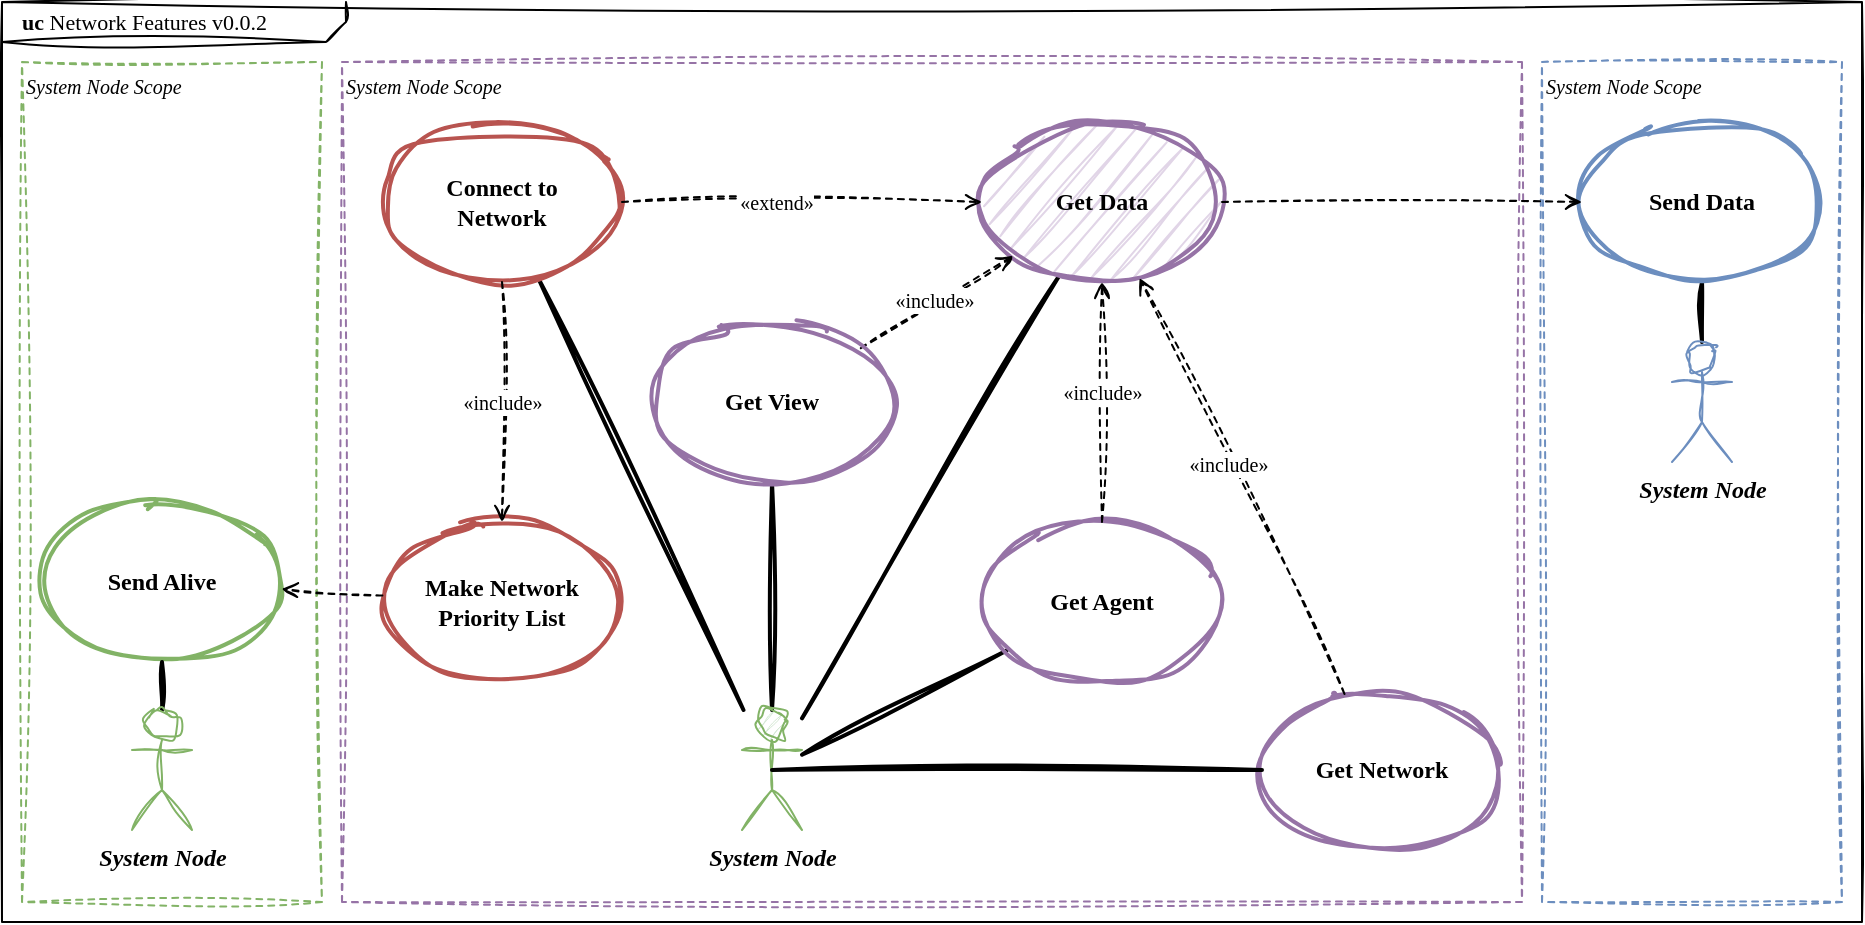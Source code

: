 <mxfile version="24.2.1" type="device" pages="2">
  <diagram name="uc-network" id="OPhyT8jhqSgWvVwYSWGB">
    <mxGraphModel dx="1317" dy="678" grid="1" gridSize="10" guides="1" tooltips="1" connect="1" arrows="1" fold="1" page="1" pageScale="1" pageWidth="1169" pageHeight="827" math="0" shadow="0">
      <root>
        <mxCell id="0" />
        <mxCell id="1" parent="0" />
        <mxCell id="RLzSlAPk3jwJpsq7z313-33" value="&lt;p style=&quot;margin:0px;margin-top:4px;margin-left:10px;text-align:left;&quot;&gt;&lt;b&gt;uc&lt;/b&gt;   Network Features v0.0.2&lt;/p&gt;&lt;p style=&quot;margin:0px;margin-top:4px;margin-left:10px;text-align:left;&quot;&gt;&lt;br&gt;&lt;/p&gt;" style="html=1;shape=mxgraph.sysml.package;align=left;spacingLeft=5;verticalAlign=top;spacingTop=-3;labelX=172.67;html=1;overflow=fill;fontFamily=Comic Sans MS;fontSize=11;labelBackgroundColor=none;fillColor=default;strokeColor=default;fontColor=default;sketch=1;curveFitting=1;jiggle=2;" parent="1" vertex="1">
          <mxGeometry width="930" height="460" as="geometry" />
        </mxCell>
        <mxCell id="RLzSlAPk3jwJpsq7z313-40" value="System Node Scope" style="rounded=0;whiteSpace=wrap;html=1;fontFamily=Comic Sans MS;fontSize=10;labelBackgroundColor=default;dashed=1;verticalAlign=top;align=left;fontStyle=2;sketch=1;curveFitting=1;jiggle=2;fillColor=none;strokeColor=#9673a6;" parent="1" vertex="1">
          <mxGeometry x="170" y="30" width="590" height="420" as="geometry" />
        </mxCell>
        <mxCell id="RLzSlAPk3jwJpsq7z313-41" value="System Node Scope" style="rounded=0;whiteSpace=wrap;html=1;fontFamily=Comic Sans MS;fontSize=10;labelBackgroundColor=default;dashed=1;verticalAlign=top;align=left;fontStyle=2;sketch=1;curveFitting=1;jiggle=2;fillColor=none;strokeColor=#6c8ebf;" parent="1" vertex="1">
          <mxGeometry x="770" y="30" width="150" height="420" as="geometry" />
        </mxCell>
        <mxCell id="RLzSlAPk3jwJpsq7z313-38" value="System Node Scope" style="rounded=0;whiteSpace=wrap;html=1;fontFamily=Comic Sans MS;fontSize=10;labelBackgroundColor=default;dashed=1;verticalAlign=top;align=left;fontStyle=2;sketch=1;curveFitting=1;jiggle=2;fillColor=none;strokeColor=#82b366;" parent="1" vertex="1">
          <mxGeometry x="10" y="30" width="150" height="420" as="geometry" />
        </mxCell>
        <mxCell id="RLzSlAPk3jwJpsq7z313-16" style="edgeStyle=none;rounded=0;orthogonalLoop=1;jettySize=auto;html=1;strokeColor=default;align=center;verticalAlign=middle;fontFamily=Comic Sans MS;fontSize=11;fontColor=default;labelBackgroundColor=default;endArrow=none;endFill=0;strokeWidth=2;sketch=1;curveFitting=1;jiggle=2;" parent="1" source="RLzSlAPk3jwJpsq7z313-4" target="RLzSlAPk3jwJpsq7z313-7" edge="1">
          <mxGeometry relative="1" as="geometry" />
        </mxCell>
        <mxCell id="RLzSlAPk3jwJpsq7z313-17" style="edgeStyle=none;rounded=0;orthogonalLoop=1;jettySize=auto;html=1;strokeColor=default;align=center;verticalAlign=middle;fontFamily=Comic Sans MS;fontSize=11;fontColor=default;labelBackgroundColor=default;endArrow=none;endFill=0;strokeWidth=2;sketch=1;curveFitting=1;jiggle=2;" parent="1" source="RLzSlAPk3jwJpsq7z313-4" target="RLzSlAPk3jwJpsq7z313-6" edge="1">
          <mxGeometry relative="1" as="geometry" />
        </mxCell>
        <mxCell id="RLzSlAPk3jwJpsq7z313-18" style="edgeStyle=none;rounded=0;orthogonalLoop=1;jettySize=auto;html=1;strokeColor=default;align=center;verticalAlign=middle;fontFamily=Comic Sans MS;fontSize=11;fontColor=default;labelBackgroundColor=default;endArrow=none;endFill=0;sketch=1;curveFitting=1;jiggle=2;strokeWidth=2;" parent="1" source="RLzSlAPk3jwJpsq7z313-4" target="RLzSlAPk3jwJpsq7z313-8" edge="1">
          <mxGeometry relative="1" as="geometry" />
        </mxCell>
        <mxCell id="RLzSlAPk3jwJpsq7z313-19" style="edgeStyle=none;rounded=0;orthogonalLoop=1;jettySize=auto;html=1;strokeColor=default;align=center;verticalAlign=middle;fontFamily=Comic Sans MS;fontSize=11;fontColor=default;labelBackgroundColor=default;endArrow=none;endFill=0;strokeWidth=2;sketch=1;curveFitting=1;jiggle=2;" parent="1" source="RLzSlAPk3jwJpsq7z313-4" target="RLzSlAPk3jwJpsq7z313-5" edge="1">
          <mxGeometry relative="1" as="geometry" />
        </mxCell>
        <mxCell id="RLzSlAPk3jwJpsq7z313-4" value="System Node" style="shape=umlActor;verticalLabelPosition=bottom;verticalAlign=top;html=1;outlineConnect=0;fontStyle=3;sketch=1;curveFitting=1;jiggle=2;fontFamily=Comic Sans MS;fillColor=#d5e8d4;strokeColor=#82b366;" parent="1" vertex="1">
          <mxGeometry x="370" y="354" width="30" height="60" as="geometry" />
        </mxCell>
        <mxCell id="RLzSlAPk3jwJpsq7z313-5" value="Connect to&lt;div&gt;Network&lt;/div&gt;" style="ellipse;whiteSpace=wrap;html=1;fontStyle=1;strokeWidth=2;sketch=1;curveFitting=1;jiggle=2;fontFamily=Comic Sans MS;fillColor=none;strokeColor=#b85450;" parent="1" vertex="1">
          <mxGeometry x="190" y="60" width="120" height="80" as="geometry" />
        </mxCell>
        <mxCell id="RLzSlAPk3jwJpsq7z313-6" value="Get Data" style="ellipse;whiteSpace=wrap;html=1;fontStyle=1;strokeWidth=2;sketch=1;curveFitting=1;jiggle=2;fontFamily=Comic Sans MS;fillColor=#e1d5e7;strokeColor=#9673a6;" parent="1" vertex="1">
          <mxGeometry x="490" y="60" width="120" height="80" as="geometry" />
        </mxCell>
        <mxCell id="RLzSlAPk3jwJpsq7z313-7" value="Get Agent" style="ellipse;whiteSpace=wrap;html=1;fontStyle=1;strokeWidth=2;sketch=1;curveFitting=1;jiggle=2;fontFamily=Comic Sans MS;fillColor=none;strokeColor=#9673a6;" parent="1" vertex="1">
          <mxGeometry x="490" y="260" width="120" height="80" as="geometry" />
        </mxCell>
        <mxCell id="RLzSlAPk3jwJpsq7z313-22" style="edgeStyle=none;rounded=0;orthogonalLoop=1;jettySize=auto;html=1;strokeColor=default;align=center;verticalAlign=middle;fontFamily=Comic Sans MS;fontSize=11;fontColor=default;labelBackgroundColor=default;endArrow=open;endFill=0;dashed=1;sketch=1;curveFitting=1;jiggle=2;" parent="1" source="RLzSlAPk3jwJpsq7z313-8" target="RLzSlAPk3jwJpsq7z313-6" edge="1">
          <mxGeometry relative="1" as="geometry" />
        </mxCell>
        <mxCell id="RLzSlAPk3jwJpsq7z313-23" value="&lt;font style=&quot;font-size: 10px;&quot;&gt;«include»&lt;/font&gt;" style="edgeLabel;html=1;align=center;verticalAlign=middle;resizable=0;points=[];fontFamily=Comic Sans MS;fontSize=11;fontColor=default;labelBackgroundColor=default;" parent="RLzSlAPk3jwJpsq7z313-22" vertex="1" connectable="0">
          <mxGeometry x="0.14" relative="1" as="geometry">
            <mxPoint x="-7" y="2" as="offset" />
          </mxGeometry>
        </mxCell>
        <mxCell id="RLzSlAPk3jwJpsq7z313-8" value="Get View" style="ellipse;whiteSpace=wrap;html=1;fontStyle=1;strokeWidth=2;sketch=1;curveFitting=1;jiggle=2;fontFamily=Comic Sans MS;fillColor=none;strokeColor=#9673a6;" parent="1" vertex="1">
          <mxGeometry x="325" y="160" width="120" height="80" as="geometry" />
        </mxCell>
        <mxCell id="RLzSlAPk3jwJpsq7z313-15" style="rounded=0;orthogonalLoop=1;jettySize=auto;html=1;endArrow=none;endFill=0;strokeWidth=2;sketch=1;curveFitting=1;jiggle=2;fontFamily=Comic Sans MS;" parent="1" source="RLzSlAPk3jwJpsq7z313-10" target="RLzSlAPk3jwJpsq7z313-11" edge="1">
          <mxGeometry relative="1" as="geometry" />
        </mxCell>
        <mxCell id="RLzSlAPk3jwJpsq7z313-10" value="System Node" style="shape=umlActor;verticalLabelPosition=bottom;verticalAlign=top;html=1;outlineConnect=0;fontStyle=3;sketch=1;curveFitting=1;jiggle=2;fontFamily=Comic Sans MS;fillColor=none;strokeColor=#6c8ebf;" parent="1" vertex="1">
          <mxGeometry x="835" y="170" width="30" height="60" as="geometry" />
        </mxCell>
        <mxCell id="RLzSlAPk3jwJpsq7z313-11" value="Send Data" style="ellipse;whiteSpace=wrap;html=1;fontStyle=1;strokeWidth=2;sketch=1;curveFitting=1;jiggle=2;fontFamily=Comic Sans MS;fillColor=none;strokeColor=#6c8ebf;" parent="1" vertex="1">
          <mxGeometry x="790" y="60" width="120" height="80" as="geometry" />
        </mxCell>
        <mxCell id="RLzSlAPk3jwJpsq7z313-12" value="Make Network&lt;div&gt;Priority List&lt;/div&gt;" style="ellipse;whiteSpace=wrap;html=1;fontStyle=1;strokeWidth=2;sketch=1;curveFitting=1;jiggle=2;fontFamily=Comic Sans MS;fillColor=none;strokeColor=#b85450;" parent="1" vertex="1">
          <mxGeometry x="190" y="260" width="120" height="80" as="geometry" />
        </mxCell>
        <mxCell id="RLzSlAPk3jwJpsq7z313-13" value="Send Alive" style="ellipse;whiteSpace=wrap;html=1;fontStyle=1;strokeWidth=2;sketch=1;curveFitting=1;jiggle=2;fontFamily=Comic Sans MS;fillColor=none;strokeColor=#82b366;" parent="1" vertex="1">
          <mxGeometry x="20" y="250" width="120" height="80" as="geometry" />
        </mxCell>
        <mxCell id="RLzSlAPk3jwJpsq7z313-21" style="edgeStyle=none;rounded=0;orthogonalLoop=1;jettySize=auto;html=1;strokeColor=default;align=center;verticalAlign=middle;fontFamily=Comic Sans MS;fontSize=11;fontColor=default;labelBackgroundColor=default;endArrow=none;endFill=0;strokeWidth=2;sketch=1;curveFitting=1;jiggle=2;" parent="1" source="RLzSlAPk3jwJpsq7z313-20" target="RLzSlAPk3jwJpsq7z313-13" edge="1">
          <mxGeometry relative="1" as="geometry" />
        </mxCell>
        <mxCell id="RLzSlAPk3jwJpsq7z313-20" value="System Node" style="shape=umlActor;verticalLabelPosition=bottom;verticalAlign=top;html=1;outlineConnect=0;fontStyle=3;sketch=1;curveFitting=1;jiggle=2;fontFamily=Comic Sans MS;fillColor=none;strokeColor=#82b366;" parent="1" vertex="1">
          <mxGeometry x="65" y="354" width="30" height="60" as="geometry" />
        </mxCell>
        <mxCell id="RLzSlAPk3jwJpsq7z313-24" style="edgeStyle=none;rounded=0;orthogonalLoop=1;jettySize=auto;html=1;strokeColor=default;align=center;verticalAlign=middle;fontFamily=Comic Sans MS;fontSize=11;fontColor=default;labelBackgroundColor=default;endArrow=open;endFill=0;dashed=1;sketch=1;curveFitting=1;jiggle=2;" parent="1" source="RLzSlAPk3jwJpsq7z313-7" target="RLzSlAPk3jwJpsq7z313-6" edge="1">
          <mxGeometry relative="1" as="geometry">
            <mxPoint x="520" y="270" as="sourcePoint" />
            <mxPoint x="520" y="230" as="targetPoint" />
          </mxGeometry>
        </mxCell>
        <mxCell id="RLzSlAPk3jwJpsq7z313-25" value="&lt;font style=&quot;font-size: 10px;&quot;&gt;«include»&lt;/font&gt;" style="edgeLabel;html=1;align=center;verticalAlign=middle;resizable=0;points=[];fontFamily=Comic Sans MS;fontSize=11;fontColor=default;labelBackgroundColor=default;" parent="RLzSlAPk3jwJpsq7z313-24" vertex="1" connectable="0">
          <mxGeometry x="0.14" relative="1" as="geometry">
            <mxPoint y="3" as="offset" />
          </mxGeometry>
        </mxCell>
        <mxCell id="RLzSlAPk3jwJpsq7z313-26" style="edgeStyle=none;rounded=0;orthogonalLoop=1;jettySize=auto;html=1;strokeColor=default;align=center;verticalAlign=middle;fontFamily=Comic Sans MS;fontSize=11;fontColor=default;labelBackgroundColor=default;endArrow=open;endFill=0;dashed=1;sketch=1;curveFitting=1;jiggle=2;" parent="1" source="RLzSlAPk3jwJpsq7z313-6" target="RLzSlAPk3jwJpsq7z313-11" edge="1">
          <mxGeometry relative="1" as="geometry">
            <mxPoint x="533" y="270" as="sourcePoint" />
            <mxPoint x="527" y="230" as="targetPoint" />
          </mxGeometry>
        </mxCell>
        <mxCell id="RLzSlAPk3jwJpsq7z313-28" style="edgeStyle=none;rounded=0;orthogonalLoop=1;jettySize=auto;html=1;strokeColor=default;align=center;verticalAlign=middle;fontFamily=Comic Sans MS;fontSize=11;fontColor=default;labelBackgroundColor=default;endArrow=open;endFill=0;dashed=1;sketch=1;curveFitting=1;jiggle=2;" parent="1" source="RLzSlAPk3jwJpsq7z313-5" target="RLzSlAPk3jwJpsq7z313-12" edge="1">
          <mxGeometry relative="1" as="geometry">
            <mxPoint x="554" y="109" as="sourcePoint" />
            <mxPoint x="536" y="151" as="targetPoint" />
          </mxGeometry>
        </mxCell>
        <mxCell id="RLzSlAPk3jwJpsq7z313-29" value="&lt;font style=&quot;font-size: 10px;&quot;&gt;«include»&lt;/font&gt;" style="edgeLabel;html=1;align=center;verticalAlign=middle;resizable=0;points=[];fontFamily=Comic Sans MS;fontSize=11;fontColor=default;labelBackgroundColor=default;" parent="RLzSlAPk3jwJpsq7z313-28" vertex="1" connectable="0">
          <mxGeometry x="0.14" relative="1" as="geometry">
            <mxPoint y="-9" as="offset" />
          </mxGeometry>
        </mxCell>
        <mxCell id="RLzSlAPk3jwJpsq7z313-31" style="edgeStyle=none;rounded=0;orthogonalLoop=1;jettySize=auto;html=1;strokeColor=default;align=center;verticalAlign=middle;fontFamily=Comic Sans MS;fontSize=11;fontColor=default;labelBackgroundColor=default;endArrow=open;endFill=0;dashed=1;sketch=1;curveFitting=1;jiggle=2;" parent="1" source="RLzSlAPk3jwJpsq7z313-12" target="RLzSlAPk3jwJpsq7z313-13" edge="1">
          <mxGeometry relative="1" as="geometry">
            <mxPoint x="300" y="150" as="sourcePoint" />
            <mxPoint x="300" y="110" as="targetPoint" />
          </mxGeometry>
        </mxCell>
        <mxCell id="RLzSlAPk3jwJpsq7z313-36" style="edgeStyle=none;rounded=0;orthogonalLoop=1;jettySize=auto;html=1;strokeColor=default;align=center;verticalAlign=middle;fontFamily=Comic Sans MS;fontSize=11;fontColor=default;labelBackgroundColor=default;endArrow=open;endFill=0;dashed=1;sketch=1;curveFitting=1;jiggle=2;" parent="1" source="RLzSlAPk3jwJpsq7z313-5" target="RLzSlAPk3jwJpsq7z313-6" edge="1">
          <mxGeometry relative="1" as="geometry">
            <mxPoint x="300" y="230" as="sourcePoint" />
            <mxPoint x="300" y="270" as="targetPoint" />
          </mxGeometry>
        </mxCell>
        <mxCell id="RLzSlAPk3jwJpsq7z313-37" value="&lt;font style=&quot;font-size: 10px;&quot;&gt;«extend»&lt;/font&gt;" style="edgeLabel;html=1;align=center;verticalAlign=middle;resizable=0;points=[];fontFamily=Comic Sans MS;fontSize=11;fontColor=default;labelBackgroundColor=default;" parent="RLzSlAPk3jwJpsq7z313-36" vertex="1" connectable="0">
          <mxGeometry x="0.14" relative="1" as="geometry">
            <mxPoint x="-26" as="offset" />
          </mxGeometry>
        </mxCell>
        <mxCell id="1Bwzyp4aEWJ9fdEkrXxo-1" value="Get Network" style="ellipse;whiteSpace=wrap;html=1;fontStyle=1;strokeWidth=2;sketch=1;curveFitting=1;jiggle=2;fontFamily=Comic Sans MS;fillColor=none;strokeColor=#9673a6;" vertex="1" parent="1">
          <mxGeometry x="630" y="344" width="120" height="80" as="geometry" />
        </mxCell>
        <mxCell id="1Bwzyp4aEWJ9fdEkrXxo-2" style="edgeStyle=none;rounded=0;orthogonalLoop=1;jettySize=auto;html=1;strokeColor=default;align=center;verticalAlign=middle;fontFamily=Comic Sans MS;fontSize=11;fontColor=default;labelBackgroundColor=default;endArrow=none;endFill=0;strokeWidth=2;sketch=1;curveFitting=1;jiggle=2;exitX=0.5;exitY=0.5;exitDx=0;exitDy=0;exitPerimeter=0;" edge="1" parent="1" source="RLzSlAPk3jwJpsq7z313-4" target="1Bwzyp4aEWJ9fdEkrXxo-1">
          <mxGeometry relative="1" as="geometry">
            <mxPoint x="410" y="410" as="sourcePoint" />
            <mxPoint x="541" y="148" as="targetPoint" />
          </mxGeometry>
        </mxCell>
        <mxCell id="1Bwzyp4aEWJ9fdEkrXxo-4" style="edgeStyle=none;rounded=0;orthogonalLoop=1;jettySize=auto;html=1;strokeColor=default;align=center;verticalAlign=middle;fontFamily=Comic Sans MS;fontSize=11;fontColor=default;labelBackgroundColor=default;endArrow=open;endFill=0;dashed=1;sketch=1;curveFitting=1;jiggle=2;" edge="1" parent="1" source="1Bwzyp4aEWJ9fdEkrXxo-1" target="RLzSlAPk3jwJpsq7z313-6">
          <mxGeometry relative="1" as="geometry">
            <mxPoint x="610" y="310" as="sourcePoint" />
            <mxPoint x="610" y="190" as="targetPoint" />
          </mxGeometry>
        </mxCell>
        <mxCell id="1Bwzyp4aEWJ9fdEkrXxo-5" value="&lt;font style=&quot;font-size: 10px;&quot;&gt;«include»&lt;/font&gt;" style="edgeLabel;html=1;align=center;verticalAlign=middle;resizable=0;points=[];fontFamily=Comic Sans MS;fontSize=11;fontColor=default;labelBackgroundColor=default;" vertex="1" connectable="0" parent="1Bwzyp4aEWJ9fdEkrXxo-4">
          <mxGeometry x="0.14" relative="1" as="geometry">
            <mxPoint y="3" as="offset" />
          </mxGeometry>
        </mxCell>
      </root>
    </mxGraphModel>
  </diagram>
  <diagram id="AHo6W9pjt4F2KuvftfWf" name="act-get-data">
    <mxGraphModel dx="1372" dy="706" grid="1" gridSize="10" guides="1" tooltips="1" connect="1" arrows="1" fold="1" page="1" pageScale="1" pageWidth="1169" pageHeight="827" math="0" shadow="0">
      <root>
        <mxCell id="0" />
        <mxCell id="1" parent="0" />
        <mxCell id="NrjqUld5UbdIwUtE3f8h-9" value="&lt;p style=&quot;margin:0px;margin-top:4px;margin-left:5px;text-align:left;&quot;&gt;&lt;b&gt;act&lt;/b&gt;&amp;nbsp;Get Data&lt;span style=&quot;background-color: initial;&quot;&gt;&amp;nbsp;&lt;/span&gt;&lt;span style=&quot;background-color: initial;&quot;&gt;v0.0.1&lt;/span&gt;&lt;/p&gt;" style="html=1;shape=mxgraph.sysml.package;overflow=fill;labelX=128;align=left;spacingLeft=5;verticalAlign=top;spacingTop=-3;labelBackgroundColor=none;fontFamily=Helvetica;shadow=0;sketch=1;curveFitting=1;jiggle=2;" vertex="1" parent="1">
          <mxGeometry width="1190" height="740" as="geometry" />
        </mxCell>
        <mxCell id="YhQUO0_M6qB6URxOsc1M-52" value="Remote Relay Node" style="shape=partialRectangle;whiteSpace=wrap;html=1;bottom=0;top=0;fontFamily=Helvetica;fontSize=12;labelBackgroundColor=none;verticalAlign=top;fontStyle=3;fillColor=none;shadow=0;sketch=1;curveFitting=1;jiggle=2;" vertex="1" parent="1">
          <mxGeometry x="970" y="20" width="220" height="720" as="geometry" />
        </mxCell>
        <mxCell id="NrjqUld5UbdIwUtE3f8h-10" value="Local Relay Node" style="shape=partialRectangle;whiteSpace=wrap;html=1;bottom=0;top=0;fontFamily=Helvetica;fontSize=12;labelBackgroundColor=none;verticalAlign=top;fontStyle=3;fillColor=none;shadow=0;sketch=1;curveFitting=1;jiggle=2;" vertex="1" parent="1">
          <mxGeometry x="250" y="20" width="720" height="720" as="geometry" />
        </mxCell>
        <mxCell id="NrjqUld5UbdIwUtE3f8h-11" value="Relay User&lt;div&gt;&lt;span style=&quot;font-size: 10px; font-weight: 400;&quot;&gt;(all interfaces)&lt;/span&gt;&lt;br&gt;&lt;/div&gt;" style="shape=partialRectangle;whiteSpace=wrap;html=1;bottom=0;top=0;fontFamily=Helvetica;fontSize=12;labelBackgroundColor=none;verticalAlign=top;fontStyle=3;fillColor=none;shadow=0;sketch=1;curveFitting=1;jiggle=2;" vertex="1" parent="1">
          <mxGeometry y="20" width="250" height="720" as="geometry" />
        </mxCell>
        <mxCell id="NrjqUld5UbdIwUtE3f8h-14" value="" style="html=1;shape=mxgraph.sysml.actFinal;strokeWidth=2;verticalLabelPosition=middle;verticalAlignment=top;fontFamily=Helvetica;fontSize=11;labelBackgroundColor=none;labelPosition=right;align=left;verticalAlign=middle;shadow=0;sketch=1;curveFitting=1;jiggle=2;" vertex="1" parent="1">
          <mxGeometry x="320" y="680" width="40" height="40" as="geometry" />
        </mxCell>
        <mxCell id="JVHVPObcVi5ZBT4Kbtqd-2" style="edgeStyle=none;rounded=0;orthogonalLoop=1;jettySize=auto;html=1;strokeColor=default;strokeWidth=2;align=center;verticalAlign=middle;fontFamily=Helvetica;fontSize=10;fontColor=default;fontStyle=3;labelBackgroundColor=none;endArrow=open;endFill=0;sketch=1;curveFitting=1;jiggle=2;" edge="1" parent="1" source="JVHVPObcVi5ZBT4Kbtqd-3" target="JVHVPObcVi5ZBT4Kbtqd-15">
          <mxGeometry relative="1" as="geometry">
            <mxPoint x="101.25" y="180" as="targetPoint" />
          </mxGeometry>
        </mxCell>
        <mxCell id="JVHVPObcVi5ZBT4Kbtqd-3" value="" style="shape=ellipse;html=1;strokeWidth=2;verticalLabelPosition=bottom;verticalAlignment=top;perimeter=ellipsePerimeter;fontFamily=Helvetica;fontSize=11;labelBackgroundColor=none;sketch=1;curveFitting=1;jiggle=2;" vertex="1" parent="1">
          <mxGeometry x="21.25" y="190" width="40" height="40" as="geometry" />
        </mxCell>
        <mxCell id="JVHVPObcVi5ZBT4Kbtqd-4" style="edgeStyle=orthogonalEdgeStyle;rounded=0;orthogonalLoop=1;jettySize=auto;html=1;strokeColor=default;strokeWidth=1;align=center;verticalAlign=middle;fontFamily=Helvetica;fontSize=10;fontColor=default;fontStyle=3;labelBackgroundColor=none;endArrow=open;endFill=0;sketch=1;curveFitting=1;jiggle=2;" edge="1" parent="1" source="JVHVPObcVi5ZBT4Kbtqd-5" target="JVHVPObcVi5ZBT4Kbtqd-9">
          <mxGeometry relative="1" as="geometry">
            <Array as="points">
              <mxPoint x="260" y="210" />
              <mxPoint x="260" y="270" />
            </Array>
          </mxGeometry>
        </mxCell>
        <mxCell id="JVHVPObcVi5ZBT4Kbtqd-5" value="&lt;div&gt;&lt;font style=&quot;font-size: 12px;&quot;&gt;repository&lt;/font&gt;&lt;/div&gt;" style="rounded=0;whiteSpace=wrap;html=1;fontFamily=Helvetica;fontSize=10;fontColor=default;labelBackgroundColor=none;strokeWidth=1;fontStyle=3;shadow=1;sketch=1;curveFitting=1;jiggle=2;" vertex="1" parent="1">
          <mxGeometry x="108.75" y="180" width="120" height="60" as="geometry" />
        </mxCell>
        <mxCell id="JVHVPObcVi5ZBT4Kbtqd-6" style="edgeStyle=none;rounded=0;orthogonalLoop=1;jettySize=auto;html=1;strokeColor=default;align=center;verticalAlign=middle;fontFamily=Helvetica;fontSize=11;fontColor=default;labelBackgroundColor=default;endArrow=open;endFill=0;strokeWidth=2;sketch=1;curveFitting=1;jiggle=2;" edge="1" parent="1" source="JVHVPObcVi5ZBT4Kbtqd-9" target="JVHVPObcVi5ZBT4Kbtqd-8">
          <mxGeometry relative="1" as="geometry">
            <mxPoint x="382.5" y="251.5" as="sourcePoint" />
          </mxGeometry>
        </mxCell>
        <mxCell id="JVHVPObcVi5ZBT4Kbtqd-7" value="[data not exist]" style="edgeLabel;html=1;align=center;verticalAlign=middle;resizable=0;points=[];fontFamily=Helvetica;fontSize=10;fontColor=default;labelBackgroundColor=default;" vertex="1" connectable="0" parent="JVHVPObcVi5ZBT4Kbtqd-6">
          <mxGeometry x="0.033" relative="1" as="geometry">
            <mxPoint x="-4" as="offset" />
          </mxGeometry>
        </mxCell>
        <mxCell id="JVHVPObcVi5ZBT4Kbtqd-25" style="edgeStyle=orthogonalEdgeStyle;rounded=0;orthogonalLoop=1;jettySize=auto;html=1;strokeColor=default;align=center;verticalAlign=middle;fontFamily=Helvetica;fontSize=11;fontColor=default;labelBackgroundColor=default;endArrow=open;endFill=0;strokeWidth=2;sketch=1;curveFitting=1;jiggle=2;" edge="1" parent="1" source="JVHVPObcVi5ZBT4Kbtqd-8" target="JVHVPObcVi5ZBT4Kbtqd-24">
          <mxGeometry relative="1" as="geometry" />
        </mxCell>
        <mxCell id="JVHVPObcVi5ZBT4Kbtqd-8" value="[Not Found Error]" style="html=1;shape=mxgraph.sysml.flowFinal;strokeWidth=2;verticalLabelPosition=bottom;verticalAlignment=top;fontFamily=Helvetica;fontSize=10;labelBackgroundColor=none;fillColor=#f8cecc;strokeColor=#b85450;labelBorderColor=none;shadow=0;sketch=1;curveFitting=1;jiggle=2;" vertex="1" parent="1">
          <mxGeometry x="540" y="250" width="40" height="40" as="geometry" />
        </mxCell>
        <mxCell id="JVHVPObcVi5ZBT4Kbtqd-22" style="edgeStyle=orthogonalEdgeStyle;rounded=0;orthogonalLoop=1;jettySize=auto;html=1;entryX=1;entryY=0.5;entryDx=0;entryDy=0;strokeColor=default;align=center;verticalAlign=middle;fontFamily=Helvetica;fontSize=11;fontColor=default;labelBackgroundColor=default;endArrow=open;endFill=0;exitX=0.25;exitY=1;exitDx=0;exitDy=0;sketch=1;curveFitting=1;jiggle=2;strokeWidth=2;" edge="1" parent="1" source="JVHVPObcVi5ZBT4Kbtqd-9" target="JVHVPObcVi5ZBT4Kbtqd-10">
          <mxGeometry relative="1" as="geometry" />
        </mxCell>
        <mxCell id="JVHVPObcVi5ZBT4Kbtqd-23" style="edgeStyle=orthogonalEdgeStyle;rounded=0;orthogonalLoop=1;jettySize=auto;html=1;strokeColor=default;align=center;verticalAlign=middle;fontFamily=Helvetica;fontSize=11;fontColor=default;labelBackgroundColor=default;endArrow=open;endFill=0;sketch=1;curveFitting=1;jiggle=2;exitX=0.25;exitY=1;exitDx=0;exitDy=0;" edge="1" parent="1" source="JVHVPObcVi5ZBT4Kbtqd-9" target="NrjqUld5UbdIwUtE3f8h-14">
          <mxGeometry relative="1" as="geometry" />
        </mxCell>
        <mxCell id="YhQUO0_M6qB6URxOsc1M-19" value="&lt;span style=&quot;font-size: 11px;&quot;&gt;[data exist]&lt;/span&gt;" style="edgeLabel;html=1;align=center;verticalAlign=middle;resizable=0;points=[];fontFamily=Helvetica;fontSize=10;fontColor=default;labelBackgroundColor=default;fillColor=none;gradientColor=none;" vertex="1" connectable="0" parent="JVHVPObcVi5ZBT4Kbtqd-23">
          <mxGeometry x="-0.27" y="-1" relative="1" as="geometry">
            <mxPoint x="1" y="-91" as="offset" />
          </mxGeometry>
        </mxCell>
        <mxCell id="JVHVPObcVi5ZBT4Kbtqd-9" value="Read Data" style="rounded=1;whiteSpace=wrap;html=1;fontFamily=Helvetica;fontSize=10;fontColor=default;labelBackgroundColor=none;strokeWidth=4;fontStyle=3;labelBorderColor=none;sketch=1;curveFitting=1;jiggle=2;" vertex="1" parent="1">
          <mxGeometry x="310" y="240" width="120" height="60" as="geometry" />
        </mxCell>
        <mxCell id="JVHVPObcVi5ZBT4Kbtqd-10" value="&lt;div&gt;&lt;span style=&quot;font-weight: normal; font-style: normal;&quot;&gt;«binary»&lt;/span&gt;&lt;/div&gt;&lt;font style=&quot;font-size: 12px;&quot;&gt;Data Content&lt;/font&gt;" style="rounded=0;whiteSpace=wrap;html=1;fontFamily=Helvetica;fontSize=10;fontColor=default;labelBackgroundColor=none;strokeWidth=1;fontStyle=3;shadow=1;sketch=1;curveFitting=1;jiggle=2;" vertex="1" parent="1">
          <mxGeometry x="65" y="620" width="120" height="60" as="geometry" />
        </mxCell>
        <mxCell id="JVHVPObcVi5ZBT4Kbtqd-11" value="&lt;div&gt;&lt;span style=&quot;font-style: normal; font-weight: normal; background-color: initial;&quot;&gt;«identification»&lt;/span&gt;&lt;br&gt;&lt;/div&gt;&lt;div&gt;&lt;font style=&quot;font-size: 12px;&quot;&gt;Data Identification&lt;/font&gt;&lt;span style=&quot;font-size: 12px; background-color: initial;&quot;&gt;&lt;br&gt;&lt;/span&gt;&lt;/div&gt;" style="rounded=0;whiteSpace=wrap;html=1;fontFamily=Helvetica;fontSize=10;fontColor=default;labelBackgroundColor=none;strokeWidth=1;fontStyle=3;shadow=1;sketch=1;curveFitting=1;jiggle=2;" vertex="1" parent="1">
          <mxGeometry x="108.75" y="105" width="120" height="60" as="geometry" />
        </mxCell>
        <mxCell id="JVHVPObcVi5ZBT4Kbtqd-12" style="edgeStyle=elbowEdgeStyle;rounded=0;orthogonalLoop=1;jettySize=auto;html=1;strokeColor=default;strokeWidth=1;align=center;verticalAlign=middle;fontFamily=Helvetica;fontSize=10;fontColor=default;fontStyle=3;labelBackgroundColor=none;endArrow=open;endFill=0;elbow=vertical;sketch=1;curveFitting=1;jiggle=2;" edge="1" parent="1" source="JVHVPObcVi5ZBT4Kbtqd-15" target="JVHVPObcVi5ZBT4Kbtqd-11">
          <mxGeometry relative="1" as="geometry" />
        </mxCell>
        <mxCell id="JVHVPObcVi5ZBT4Kbtqd-13" style="edgeStyle=elbowEdgeStyle;rounded=0;orthogonalLoop=1;jettySize=auto;html=1;strokeColor=default;strokeWidth=2;align=center;verticalAlign=middle;fontFamily=Helvetica;fontSize=10;fontColor=default;fontStyle=3;labelBackgroundColor=none;endArrow=open;endFill=0;elbow=vertical;sketch=1;curveFitting=1;jiggle=2;" edge="1" parent="1" source="JVHVPObcVi5ZBT4Kbtqd-15" target="JVHVPObcVi5ZBT4Kbtqd-5">
          <mxGeometry relative="1" as="geometry" />
        </mxCell>
        <mxCell id="JVHVPObcVi5ZBT4Kbtqd-14" style="edgeStyle=elbowEdgeStyle;rounded=0;orthogonalLoop=1;jettySize=auto;html=1;strokeColor=default;align=center;verticalAlign=middle;fontFamily=Helvetica;fontSize=11;fontColor=default;labelBackgroundColor=default;endArrow=open;endFill=0;elbow=vertical;sketch=1;curveFitting=1;jiggle=2;" edge="1" parent="1" source="JVHVPObcVi5ZBT4Kbtqd-15" target="JVHVPObcVi5ZBT4Kbtqd-17">
          <mxGeometry relative="1" as="geometry" />
        </mxCell>
        <mxCell id="JVHVPObcVi5ZBT4Kbtqd-15" value="" style="rounded=0;whiteSpace=wrap;html=1;fontFamily=Helvetica;fontSize=10;fontColor=default;labelBackgroundColor=none;strokeWidth=2;fontStyle=3;sketch=1;curveFitting=1;jiggle=2;" vertex="1" parent="1">
          <mxGeometry x="81.25" y="107.5" width="2" height="205" as="geometry" />
        </mxCell>
        <mxCell id="JVHVPObcVi5ZBT4Kbtqd-16" style="rounded=0;orthogonalLoop=1;jettySize=auto;html=1;strokeColor=default;align=center;verticalAlign=middle;fontFamily=Helvetica;fontSize=11;fontColor=default;labelBackgroundColor=default;endArrow=open;endFill=0;edgeStyle=orthogonalEdgeStyle;entryX=0;entryY=0.75;entryDx=0;entryDy=0;sketch=1;curveFitting=1;jiggle=2;" edge="1" parent="1" source="JVHVPObcVi5ZBT4Kbtqd-17" target="JVHVPObcVi5ZBT4Kbtqd-9">
          <mxGeometry relative="1" as="geometry" />
        </mxCell>
        <mxCell id="JVHVPObcVi5ZBT4Kbtqd-17" value="&lt;div&gt;&lt;span style=&quot;font-weight: normal; font-style: normal;&quot;&gt;«Base58, RSA 2048&lt;/span&gt;&lt;span style=&quot;font-style: normal; font-weight: normal;&quot;&gt;»&lt;/span&gt;&lt;/div&gt;&lt;div&gt;&lt;span style=&quot;font-size: 12px;&quot;&gt;Agent&amp;nbsp;&lt;/span&gt;&lt;span style=&quot;font-size: 12px; background-color: initial;&quot;&gt;Private&lt;/span&gt;&lt;span style=&quot;font-size: 12px; background-color: initial;&quot;&gt;&amp;nbsp;Key&lt;/span&gt;&lt;/div&gt;" style="rounded=0;whiteSpace=wrap;html=1;fontFamily=Helvetica;fontSize=10;fontColor=default;labelBackgroundColor=none;strokeWidth=1;fontStyle=3;rotation=0;horizontal=1;sketch=1;curveFitting=1;jiggle=2;shadow=1;" vertex="1" parent="1">
          <mxGeometry x="108.75" y="255" width="120" height="60" as="geometry" />
        </mxCell>
        <mxCell id="JVHVPObcVi5ZBT4Kbtqd-20" style="rounded=0;orthogonalLoop=1;jettySize=auto;html=1;strokeColor=default;align=center;verticalAlign=middle;fontFamily=Helvetica;fontSize=11;fontColor=default;labelBackgroundColor=default;endArrow=open;endFill=0;edgeStyle=orthogonalEdgeStyle;entryX=0;entryY=0.25;entryDx=0;entryDy=0;strokeWidth=2;sketch=1;curveFitting=1;jiggle=2;" edge="1" parent="1" source="JVHVPObcVi5ZBT4Kbtqd-11" target="JVHVPObcVi5ZBT4Kbtqd-9">
          <mxGeometry relative="1" as="geometry">
            <mxPoint x="238" y="267" as="sourcePoint" />
            <mxPoint x="280" y="248" as="targetPoint" />
            <Array as="points">
              <mxPoint x="280" y="135" />
              <mxPoint x="280" y="255" />
            </Array>
          </mxGeometry>
        </mxCell>
        <mxCell id="YhQUO0_M6qB6URxOsc1M-2" style="edgeStyle=orthogonalEdgeStyle;rounded=0;orthogonalLoop=1;jettySize=auto;html=1;strokeColor=default;align=center;verticalAlign=middle;fontFamily=Helvetica;fontSize=11;fontColor=default;labelBackgroundColor=default;endArrow=open;endFill=0;dashed=1;sketch=1;curveFitting=1;jiggle=2;" edge="1" parent="1" source="JVHVPObcVi5ZBT4Kbtqd-24" target="YhQUO0_M6qB6URxOsc1M-1">
          <mxGeometry relative="1" as="geometry" />
        </mxCell>
        <mxCell id="YhQUO0_M6qB6URxOsc1M-4" style="edgeStyle=orthogonalEdgeStyle;rounded=0;orthogonalLoop=1;jettySize=auto;html=1;strokeColor=default;align=center;verticalAlign=middle;fontFamily=Helvetica;fontSize=11;fontColor=default;labelBackgroundColor=default;endArrow=open;endFill=0;strokeWidth=2;sketch=1;curveFitting=1;jiggle=2;" edge="1" parent="1" source="JVHVPObcVi5ZBT4Kbtqd-24" target="YhQUO0_M6qB6URxOsc1M-5">
          <mxGeometry relative="1" as="geometry">
            <mxPoint x="770" y="270" as="targetPoint" />
          </mxGeometry>
        </mxCell>
        <mxCell id="JVHVPObcVi5ZBT4Kbtqd-24" value="Get first node from list" style="rounded=1;whiteSpace=wrap;html=1;fontFamily=Helvetica;fontSize=10;fontColor=default;labelBackgroundColor=none;strokeWidth=2;fontStyle=3;labelBorderColor=none;sketch=1;curveFitting=1;jiggle=2;" vertex="1" parent="1">
          <mxGeometry x="610" y="240" width="120" height="60" as="geometry" />
        </mxCell>
        <mxCell id="YhQUO0_M6qB6URxOsc1M-1" value="&lt;span style=&quot;font-size: 12px; font-style: normal;&quot;&gt;Network&lt;/span&gt;&lt;div style=&quot;font-size: 12px; font-style: normal;&quot;&gt;Priority List&lt;/div&gt;" style="rounded=0;whiteSpace=wrap;html=1;fontFamily=Helvetica;fontSize=10;fontColor=default;labelBackgroundColor=none;strokeWidth=1;fontStyle=3;shadow=0;sketch=1;curveFitting=1;jiggle=2;" vertex="1" parent="1">
          <mxGeometry x="610" y="340" width="120" height="60" as="geometry" />
        </mxCell>
        <mxCell id="YhQUO0_M6qB6URxOsc1M-20" style="edgeStyle=orthogonalEdgeStyle;rounded=0;orthogonalLoop=1;jettySize=auto;html=1;strokeColor=default;align=center;verticalAlign=middle;fontFamily=Helvetica;fontSize=10;fontColor=default;labelBackgroundColor=default;endArrow=open;endFill=0;strokeWidth=2;sketch=1;curveFitting=1;jiggle=2;" edge="1" parent="1" source="YhQUO0_M6qB6URxOsc1M-5" target="YhQUO0_M6qB6URxOsc1M-13">
          <mxGeometry relative="1" as="geometry" />
        </mxCell>
        <mxCell id="YhQUO0_M6qB6URxOsc1M-5" value="Request data over TCP/IP network" style="rounded=1;whiteSpace=wrap;html=1;fontFamily=Helvetica;fontSize=10;fontColor=default;labelBackgroundColor=none;strokeWidth=2;fontStyle=3;labelBorderColor=none;sketch=1;curveFitting=1;jiggle=2;" vertex="1" parent="1">
          <mxGeometry x="750" y="240" width="120" height="60" as="geometry" />
        </mxCell>
        <mxCell id="YhQUO0_M6qB6URxOsc1M-16" style="edgeStyle=orthogonalEdgeStyle;rounded=0;orthogonalLoop=1;jettySize=auto;html=1;strokeColor=default;align=center;verticalAlign=middle;fontFamily=Helvetica;fontSize=11;fontColor=default;labelBackgroundColor=default;endArrow=open;endFill=0;strokeWidth=2;sketch=1;curveFitting=1;jiggle=2;" edge="1" parent="1" source="YhQUO0_M6qB6URxOsc1M-12" target="YhQUO0_M6qB6URxOsc1M-15">
          <mxGeometry relative="1" as="geometry" />
        </mxCell>
        <mxCell id="YhQUO0_M6qB6URxOsc1M-18" value="&lt;font style=&quot;font-size: 10px;&quot;&gt;[data exist]&lt;/font&gt;" style="edgeLabel;html=1;align=center;verticalAlign=middle;resizable=0;points=[];fontFamily=Helvetica;fontSize=10;fontColor=default;labelBackgroundColor=default;" vertex="1" connectable="0" parent="YhQUO0_M6qB6URxOsc1M-16">
          <mxGeometry x="-0.32" y="1" relative="1" as="geometry">
            <mxPoint y="1" as="offset" />
          </mxGeometry>
        </mxCell>
        <mxCell id="YhQUO0_M6qB6URxOsc1M-12" value="" style="rhombus;whiteSpace=wrap;html=1;fontFamily=Helvetica;fontSize=11;fontColor=default;labelBackgroundColor=default;strokeWidth=2;sketch=1;curveFitting=1;jiggle=2;" vertex="1" parent="1">
          <mxGeometry x="1030" y="320" width="60" height="60" as="geometry" />
        </mxCell>
        <mxCell id="YhQUO0_M6qB6URxOsc1M-14" style="edgeStyle=orthogonalEdgeStyle;rounded=0;orthogonalLoop=1;jettySize=auto;html=1;strokeColor=default;align=center;verticalAlign=middle;fontFamily=Helvetica;fontSize=11;fontColor=default;labelBackgroundColor=default;endArrow=open;endFill=0;strokeWidth=2;sketch=1;curveFitting=1;jiggle=2;" edge="1" parent="1" source="YhQUO0_M6qB6URxOsc1M-13" target="YhQUO0_M6qB6URxOsc1M-12">
          <mxGeometry relative="1" as="geometry" />
        </mxCell>
        <mxCell id="YhQUO0_M6qB6URxOsc1M-13" value="Send Data" style="rounded=1;whiteSpace=wrap;html=1;fontFamily=Helvetica;fontSize=10;fontColor=default;labelBackgroundColor=none;strokeWidth=4;fontStyle=3;labelBorderColor=none;sketch=1;curveFitting=1;jiggle=2;" vertex="1" parent="1">
          <mxGeometry x="1000" y="240" width="120" height="60" as="geometry" />
        </mxCell>
        <mxCell id="YhQUO0_M6qB6URxOsc1M-23" style="edgeStyle=orthogonalEdgeStyle;rounded=0;orthogonalLoop=1;jettySize=auto;html=1;strokeColor=default;align=center;verticalAlign=middle;fontFamily=Helvetica;fontSize=10;fontColor=default;labelBackgroundColor=default;endArrow=open;endFill=0;entryX=1;entryY=0.5;entryDx=0;entryDy=0;strokeWidth=2;sketch=1;curveFitting=1;jiggle=2;" edge="1" parent="1" source="YhQUO0_M6qB6URxOsc1M-15" target="YhQUO0_M6qB6URxOsc1M-22">
          <mxGeometry relative="1" as="geometry" />
        </mxCell>
        <mxCell id="YhQUO0_M6qB6URxOsc1M-15" value="&lt;div&gt;&lt;span style=&quot;font-weight: normal; font-style: normal;&quot;&gt;«binary»&lt;/span&gt;&lt;/div&gt;&lt;font style=&quot;font-size: 12px;&quot;&gt;Data Content&lt;/font&gt;" style="rounded=0;whiteSpace=wrap;html=1;fontFamily=Helvetica;fontSize=10;fontColor=default;labelBackgroundColor=none;strokeWidth=1;fontStyle=3;shadow=0;sketch=1;curveFitting=1;jiggle=2;" vertex="1" parent="1">
          <mxGeometry x="1000" y="440" width="120" height="60" as="geometry" />
        </mxCell>
        <mxCell id="YhQUO0_M6qB6URxOsc1M-24" style="edgeStyle=orthogonalEdgeStyle;rounded=0;orthogonalLoop=1;jettySize=auto;html=1;strokeColor=default;align=center;verticalAlign=middle;fontFamily=Helvetica;fontSize=10;fontColor=default;labelBackgroundColor=default;endArrow=open;endFill=0;sketch=1;curveFitting=1;jiggle=2;" edge="1" parent="1" source="YhQUO0_M6qB6URxOsc1M-17" target="YhQUO0_M6qB6URxOsc1M-22">
          <mxGeometry relative="1" as="geometry">
            <mxPoint x="920" y="470" as="targetPoint" />
            <Array as="points">
              <mxPoint x="990" y="540" />
              <mxPoint x="990" y="470" />
            </Array>
          </mxGeometry>
        </mxCell>
        <mxCell id="YhQUO0_M6qB6URxOsc1M-17" value="[Not Found Error]" style="html=1;shape=mxgraph.sysml.flowFinal;strokeWidth=2;verticalLabelPosition=bottom;verticalAlignment=top;fontFamily=Helvetica;fontSize=10;labelBackgroundColor=none;fillColor=#f8cecc;strokeColor=#b85450;labelBorderColor=none;shadow=0;sketch=1;curveFitting=1;jiggle=2;" vertex="1" parent="1">
          <mxGeometry x="1040" y="520" width="40" height="40" as="geometry" />
        </mxCell>
        <mxCell id="YhQUO0_M6qB6URxOsc1M-21" style="edgeStyle=orthogonalEdgeStyle;rounded=0;orthogonalLoop=1;jettySize=auto;html=1;entryX=1;entryY=0.5;entryDx=0;entryDy=0;entryPerimeter=0;strokeColor=default;align=center;verticalAlign=middle;fontFamily=Helvetica;fontSize=10;fontColor=default;labelBackgroundColor=default;endArrow=open;endFill=0;exitX=1;exitY=0.5;exitDx=0;exitDy=0;sketch=1;curveFitting=1;jiggle=2;" edge="1" parent="1" source="YhQUO0_M6qB6URxOsc1M-12" target="YhQUO0_M6qB6URxOsc1M-17">
          <mxGeometry relative="1" as="geometry">
            <Array as="points">
              <mxPoint x="1140" y="350" />
              <mxPoint x="1140" y="540" />
            </Array>
          </mxGeometry>
        </mxCell>
        <mxCell id="YhQUO0_M6qB6URxOsc1M-25" value="[data not exist]" style="edgeLabel;html=1;align=center;verticalAlign=middle;resizable=0;points=[];fontFamily=Helvetica;fontSize=10;fontColor=default;labelBackgroundColor=default;fillColor=none;gradientColor=none;" vertex="1" connectable="0" parent="YhQUO0_M6qB6URxOsc1M-21">
          <mxGeometry x="-0.84" y="2" relative="1" as="geometry">
            <mxPoint x="27" y="2" as="offset" />
          </mxGeometry>
        </mxCell>
        <mxCell id="YhQUO0_M6qB6URxOsc1M-31" style="edgeStyle=orthogonalEdgeStyle;rounded=0;orthogonalLoop=1;jettySize=auto;html=1;strokeColor=default;align=center;verticalAlign=middle;fontFamily=Helvetica;fontSize=10;fontColor=default;labelBackgroundColor=default;endArrow=open;endFill=0;strokeWidth=2;sketch=1;curveFitting=1;jiggle=2;" edge="1" parent="1" source="YhQUO0_M6qB6URxOsc1M-22" target="YhQUO0_M6qB6URxOsc1M-28">
          <mxGeometry relative="1" as="geometry" />
        </mxCell>
        <mxCell id="YhQUO0_M6qB6URxOsc1M-22" value="Process response from TCP/IP network" style="rounded=1;whiteSpace=wrap;html=1;fontFamily=Helvetica;fontSize=10;fontColor=default;labelBackgroundColor=none;strokeWidth=2;fontStyle=3;labelBorderColor=none;sketch=1;curveFitting=1;jiggle=2;" vertex="1" parent="1">
          <mxGeometry x="830" y="440" width="120" height="60" as="geometry" />
        </mxCell>
        <mxCell id="YhQUO0_M6qB6URxOsc1M-26" style="edgeStyle=orthogonalEdgeStyle;rounded=0;orthogonalLoop=1;jettySize=auto;html=1;strokeColor=default;align=center;verticalAlign=middle;fontFamily=Helvetica;fontSize=11;fontColor=default;labelBackgroundColor=default;endArrow=open;endFill=0;exitX=0.5;exitY=1;exitDx=0;exitDy=0;strokeWidth=2;sketch=1;curveFitting=1;jiggle=2;" edge="1" parent="1" source="YhQUO0_M6qB6URxOsc1M-28" target="YhQUO0_M6qB6URxOsc1M-48">
          <mxGeometry relative="1" as="geometry">
            <mxPoint x="690" y="620" as="targetPoint" />
          </mxGeometry>
        </mxCell>
        <mxCell id="YhQUO0_M6qB6URxOsc1M-27" value="&lt;font style=&quot;font-size: 10px;&quot;&gt;[data exist]&lt;/font&gt;" style="edgeLabel;html=1;align=center;verticalAlign=middle;resizable=0;points=[];fontFamily=Helvetica;fontSize=10;fontColor=default;labelBackgroundColor=default;" vertex="1" connectable="0" parent="YhQUO0_M6qB6URxOsc1M-26">
          <mxGeometry x="-0.32" y="1" relative="1" as="geometry">
            <mxPoint y="-3" as="offset" />
          </mxGeometry>
        </mxCell>
        <mxCell id="YhQUO0_M6qB6URxOsc1M-28" value="" style="rhombus;whiteSpace=wrap;html=1;fontFamily=Helvetica;fontSize=11;fontColor=default;labelBackgroundColor=default;strokeWidth=2;sketch=1;curveFitting=1;jiggle=2;" vertex="1" parent="1">
          <mxGeometry x="860" y="520" width="60" height="60" as="geometry" />
        </mxCell>
        <mxCell id="YhQUO0_M6qB6URxOsc1M-29" style="edgeStyle=orthogonalEdgeStyle;rounded=0;orthogonalLoop=1;jettySize=auto;html=1;strokeColor=default;align=center;verticalAlign=middle;fontFamily=Helvetica;fontSize=10;fontColor=default;labelBackgroundColor=default;endArrow=open;endFill=0;exitX=0;exitY=0.5;exitDx=0;exitDy=0;sketch=1;curveFitting=1;jiggle=2;entryX=0.75;entryY=1;entryDx=0;entryDy=0;" edge="1" parent="1" source="YhQUO0_M6qB6URxOsc1M-28" target="YhQUO0_M6qB6URxOsc1M-33">
          <mxGeometry relative="1" as="geometry">
            <mxPoint x="540" y="730" as="targetPoint" />
          </mxGeometry>
        </mxCell>
        <mxCell id="YhQUO0_M6qB6URxOsc1M-30" value="[data not exist]" style="edgeLabel;html=1;align=center;verticalAlign=middle;resizable=0;points=[];fontFamily=Helvetica;fontSize=10;fontColor=default;labelBackgroundColor=default;fillColor=none;gradientColor=none;" vertex="1" connectable="0" parent="YhQUO0_M6qB6URxOsc1M-29">
          <mxGeometry x="-0.84" y="2" relative="1" as="geometry">
            <mxPoint x="-46" y="-2" as="offset" />
          </mxGeometry>
        </mxCell>
        <mxCell id="YhQUO0_M6qB6URxOsc1M-34" style="edgeStyle=orthogonalEdgeStyle;rounded=0;orthogonalLoop=1;jettySize=auto;html=1;strokeColor=default;align=center;verticalAlign=middle;fontFamily=Helvetica;fontSize=10;fontColor=default;labelBackgroundColor=default;endArrow=open;endFill=0;dashed=1;sketch=1;curveFitting=1;jiggle=2;" edge="1" parent="1" source="YhQUO0_M6qB6URxOsc1M-33" target="YhQUO0_M6qB6URxOsc1M-1">
          <mxGeometry relative="1" as="geometry" />
        </mxCell>
        <mxCell id="YhQUO0_M6qB6URxOsc1M-35" style="edgeStyle=orthogonalEdgeStyle;rounded=0;orthogonalLoop=1;jettySize=auto;html=1;strokeColor=default;align=center;verticalAlign=middle;fontFamily=Helvetica;fontSize=10;fontColor=default;labelBackgroundColor=default;endArrow=open;endFill=0;entryX=0.5;entryY=1;entryDx=0;entryDy=0;sketch=1;curveFitting=1;jiggle=2;" edge="1" parent="1" source="YhQUO0_M6qB6URxOsc1M-33" target="YhQUO0_M6qB6URxOsc1M-5">
          <mxGeometry relative="1" as="geometry" />
        </mxCell>
        <mxCell id="YhQUO0_M6qB6URxOsc1M-33" value="Get next node from list" style="rounded=1;whiteSpace=wrap;html=1;fontFamily=Helvetica;fontSize=10;fontColor=default;labelBackgroundColor=none;strokeWidth=2;fontStyle=3;labelBorderColor=none;sketch=1;curveFitting=1;jiggle=2;" vertex="1" parent="1">
          <mxGeometry x="610" y="440" width="120" height="60" as="geometry" />
        </mxCell>
        <mxCell id="YhQUO0_M6qB6URxOsc1M-45" value="[Not Found Error]" style="html=1;shape=mxgraph.sysml.flowFinal;strokeWidth=2;verticalLabelPosition=bottom;verticalAlignment=top;fontFamily=Helvetica;fontSize=10;labelBackgroundColor=none;fillColor=#f8cecc;strokeColor=#b85450;labelBorderColor=none;shadow=1;sketch=1;curveFitting=1;jiggle=2;" vertex="1" parent="1">
          <mxGeometry x="620" y="560" width="40" height="40" as="geometry" />
        </mxCell>
        <mxCell id="YhQUO0_M6qB6URxOsc1M-46" style="edgeStyle=orthogonalEdgeStyle;rounded=0;orthogonalLoop=1;jettySize=auto;html=1;strokeColor=default;align=center;verticalAlign=middle;fontFamily=Helvetica;fontSize=10;fontColor=default;labelBackgroundColor=default;endArrow=open;endFill=0;sketch=1;curveFitting=1;jiggle=2;exitX=0.25;exitY=1;exitDx=0;exitDy=0;" edge="1" parent="1" source="YhQUO0_M6qB6URxOsc1M-33" target="YhQUO0_M6qB6URxOsc1M-45">
          <mxGeometry relative="1" as="geometry" />
        </mxCell>
        <mxCell id="YhQUO0_M6qB6URxOsc1M-47" value="[end of list]" style="edgeLabel;html=1;align=center;verticalAlign=middle;resizable=0;points=[];fontFamily=Helvetica;fontSize=10;fontColor=default;labelBackgroundColor=default;fillColor=none;gradientColor=none;" vertex="1" connectable="0" parent="YhQUO0_M6qB6URxOsc1M-46">
          <mxGeometry x="-0.272" relative="1" as="geometry">
            <mxPoint y="4" as="offset" />
          </mxGeometry>
        </mxCell>
        <mxCell id="YhQUO0_M6qB6URxOsc1M-50" style="edgeStyle=orthogonalEdgeStyle;rounded=0;orthogonalLoop=1;jettySize=auto;html=1;strokeColor=default;align=center;verticalAlign=middle;fontFamily=Helvetica;fontSize=10;fontColor=default;labelBackgroundColor=default;endArrow=open;endFill=0;strokeWidth=2;sketch=1;curveFitting=1;jiggle=2;entryX=0.75;entryY=1;entryDx=0;entryDy=0;" edge="1" parent="1" source="YhQUO0_M6qB6URxOsc1M-48" target="JVHVPObcVi5ZBT4Kbtqd-9">
          <mxGeometry relative="1" as="geometry">
            <mxPoint x="730" y="650" as="targetPoint" />
          </mxGeometry>
        </mxCell>
        <mxCell id="YhQUO0_M6qB6URxOsc1M-48" value="Add content to repository" style="rounded=1;whiteSpace=wrap;html=1;fontFamily=Helvetica;fontSize=10;fontColor=default;labelBackgroundColor=none;strokeWidth=2;fontStyle=3;labelBorderColor=none;sketch=1;curveFitting=1;jiggle=2;" vertex="1" parent="1">
          <mxGeometry x="830" y="620" width="120" height="60" as="geometry" />
        </mxCell>
      </root>
    </mxGraphModel>
  </diagram>
</mxfile>
